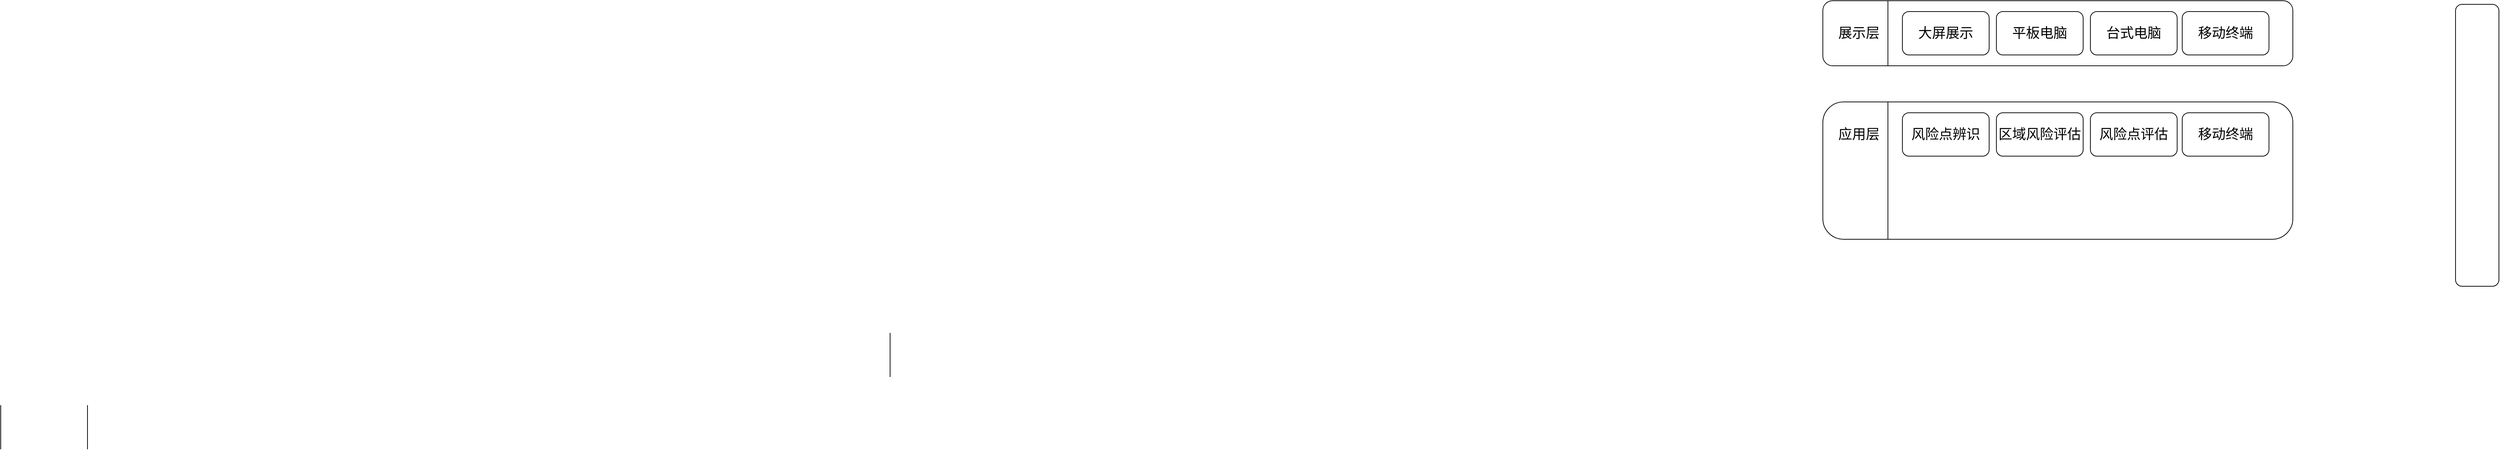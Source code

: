 <mxfile version="17.4.2" type="github">
  <diagram id="138GLmA1xgyAAFsX5XPE" name="第 1 页">
    <mxGraphModel dx="4543" dy="1122" grid="1" gridSize="10" guides="1" tooltips="1" connect="1" arrows="1" fold="1" page="1" pageScale="1" pageWidth="827" pageHeight="1169" math="0" shadow="0">
      <root>
        <mxCell id="0" />
        <mxCell id="1" parent="0" />
        <mxCell id="6Lu-BEhj6P7lMjApayFk-1" value="" style="rounded=1;whiteSpace=wrap;html=1;" vertex="1" parent="1">
          <mxGeometry x="210" y="180" width="650" height="90" as="geometry" />
        </mxCell>
        <mxCell id="6Lu-BEhj6P7lMjApayFk-5" value="" style="rounded=1;whiteSpace=wrap;html=1;rotation=90;" vertex="1" parent="1">
          <mxGeometry x="920" y="350" width="390" height="60" as="geometry" />
        </mxCell>
        <mxCell id="6Lu-BEhj6P7lMjApayFk-6" value="" style="shape=partialRectangle;whiteSpace=wrap;html=1;top=0;bottom=0;fillColor=none;" vertex="1" parent="1">
          <mxGeometry x="-2310" y="740" width="120" height="60" as="geometry" />
        </mxCell>
        <mxCell id="6Lu-BEhj6P7lMjApayFk-7" value="" style="shape=partialRectangle;whiteSpace=wrap;html=1;right=0;top=0;bottom=0;fillColor=none;routingCenterX=-0.5;" vertex="1" parent="1">
          <mxGeometry x="-1080" y="640" width="120" height="60" as="geometry" />
        </mxCell>
        <mxCell id="6Lu-BEhj6P7lMjApayFk-8" value="" style="shape=partialRectangle;whiteSpace=wrap;html=1;right=0;top=0;bottom=0;fillColor=none;routingCenterX=-0.5;" vertex="1" parent="1">
          <mxGeometry x="300" y="180" width="120" height="90" as="geometry" />
        </mxCell>
        <mxCell id="6Lu-BEhj6P7lMjApayFk-10" value="展示层" style="text;html=1;strokeColor=none;fillColor=none;align=center;verticalAlign=middle;whiteSpace=wrap;rounded=0;fontSize=19;" vertex="1" parent="1">
          <mxGeometry x="230" y="210" width="60" height="30" as="geometry" />
        </mxCell>
        <mxCell id="6Lu-BEhj6P7lMjApayFk-11" value="大屏展示" style="rounded=1;whiteSpace=wrap;html=1;fontSize=19;" vertex="1" parent="1">
          <mxGeometry x="320" y="195" width="120" height="60" as="geometry" />
        </mxCell>
        <mxCell id="6Lu-BEhj6P7lMjApayFk-12" value="平板电脑" style="rounded=1;whiteSpace=wrap;html=1;fontSize=19;" vertex="1" parent="1">
          <mxGeometry x="450" y="195" width="120" height="60" as="geometry" />
        </mxCell>
        <mxCell id="6Lu-BEhj6P7lMjApayFk-13" value="台式电脑" style="rounded=1;whiteSpace=wrap;html=1;fontSize=19;" vertex="1" parent="1">
          <mxGeometry x="580" y="195" width="120" height="60" as="geometry" />
        </mxCell>
        <mxCell id="6Lu-BEhj6P7lMjApayFk-14" value="移动终端" style="rounded=1;whiteSpace=wrap;html=1;fontSize=19;" vertex="1" parent="1">
          <mxGeometry x="707" y="195" width="120" height="60" as="geometry" />
        </mxCell>
        <mxCell id="6Lu-BEhj6P7lMjApayFk-15" value="" style="rounded=1;whiteSpace=wrap;html=1;" vertex="1" parent="1">
          <mxGeometry x="210" y="320" width="650" height="190" as="geometry" />
        </mxCell>
        <mxCell id="6Lu-BEhj6P7lMjApayFk-16" value="" style="shape=partialRectangle;whiteSpace=wrap;html=1;right=0;top=0;bottom=0;fillColor=none;routingCenterX=-0.5;" vertex="1" parent="1">
          <mxGeometry x="300" y="320" width="120" height="190" as="geometry" />
        </mxCell>
        <mxCell id="6Lu-BEhj6P7lMjApayFk-17" value="应用层" style="text;html=1;strokeColor=none;fillColor=none;align=center;verticalAlign=middle;whiteSpace=wrap;rounded=0;fontSize=19;" vertex="1" parent="1">
          <mxGeometry x="230" y="350" width="60" height="30" as="geometry" />
        </mxCell>
        <mxCell id="6Lu-BEhj6P7lMjApayFk-18" value="风险点辨识" style="rounded=1;whiteSpace=wrap;html=1;fontSize=19;" vertex="1" parent="1">
          <mxGeometry x="320" y="335" width="120" height="60" as="geometry" />
        </mxCell>
        <mxCell id="6Lu-BEhj6P7lMjApayFk-19" value="区域风险评估" style="rounded=1;whiteSpace=wrap;html=1;fontSize=19;" vertex="1" parent="1">
          <mxGeometry x="450" y="335" width="120" height="60" as="geometry" />
        </mxCell>
        <mxCell id="6Lu-BEhj6P7lMjApayFk-20" value="风险点评估" style="rounded=1;whiteSpace=wrap;html=1;fontSize=19;" vertex="1" parent="1">
          <mxGeometry x="580" y="335" width="120" height="60" as="geometry" />
        </mxCell>
        <mxCell id="6Lu-BEhj6P7lMjApayFk-21" value="移动终端" style="rounded=1;whiteSpace=wrap;html=1;fontSize=19;" vertex="1" parent="1">
          <mxGeometry x="707" y="335" width="120" height="60" as="geometry" />
        </mxCell>
      </root>
    </mxGraphModel>
  </diagram>
</mxfile>
